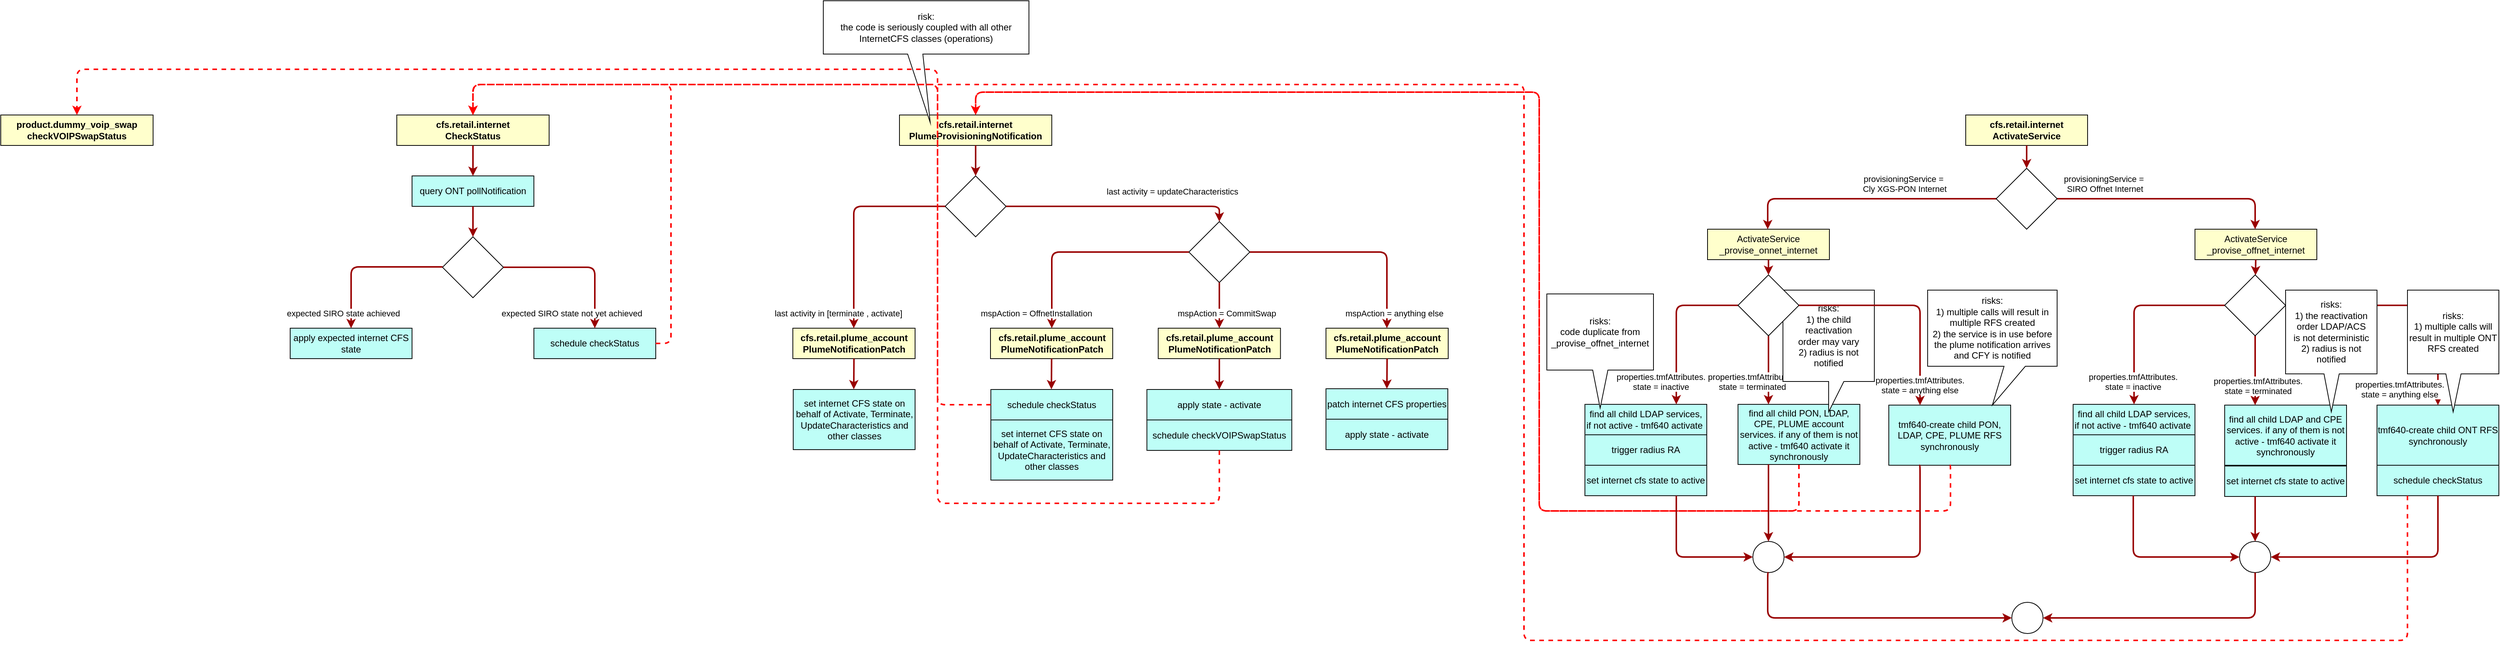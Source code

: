<mxfile version="21.0.2" type="github">
  <diagram name="Page-1" id="c7558073-3199-34d8-9f00-42111426c3f3">
    <mxGraphModel dx="3528" dy="1718" grid="1" gridSize="10" guides="1" tooltips="1" connect="1" arrows="1" fold="1" page="1" pageScale="1" pageWidth="826" pageHeight="1169" background="none" math="0" shadow="0">
      <root>
        <mxCell id="0" />
        <mxCell id="1" parent="0" />
        <mxCell id="3" value="cfs.retail.internet&#xa;ActivateService" style="whiteSpace=wrap;align=center;verticalAlign=middle;fontStyle=1;strokeWidth=1;fillColor=#FFFFCC" parent="1" vertex="1">
          <mxGeometry x="460" y="-160" width="160" height="40" as="geometry" />
        </mxCell>
        <mxCell id="36" value="provisioningService = &#xa;Cly XGS-PON Internet" style="edgeStyle=elbowEdgeStyle;strokeColor=#990000;strokeWidth=2;exitX=0;exitY=0.5;exitDx=0;exitDy=0;" parent="1" source="X-WOWMCxgD2yHzHwRiwq-127" target="ZC_jucawOaZovoy7LjFs-96" edge="1">
          <mxGeometry x="-0.293" y="-20" width="100" height="100" relative="1" as="geometry">
            <mxPoint x="20" y="250" as="sourcePoint" />
            <mxPoint x="120" y="150" as="targetPoint" />
            <Array as="points">
              <mxPoint x="200" y="-40" />
              <mxPoint x="150" y="-50" />
            </Array>
            <mxPoint as="offset" />
          </mxGeometry>
        </mxCell>
        <mxCell id="ZC_jucawOaZovoy7LjFs-96" value="ActivateService&#xa;_provise_onnet_internet" style="whiteSpace=wrap;align=center;verticalAlign=middle;fontStyle=0;strokeWidth=1;fillColor=#FFFFCC" parent="1" vertex="1">
          <mxGeometry x="121" y="-10" width="160" height="40" as="geometry" />
        </mxCell>
        <mxCell id="ZC_jucawOaZovoy7LjFs-98" value="ActivateService&#xa;_provise_offnet_internet" style="whiteSpace=wrap;align=center;verticalAlign=middle;fontStyle=0;strokeWidth=1;fillColor=#FFFFCC" parent="1" vertex="1">
          <mxGeometry x="761" y="-10" width="160" height="40" as="geometry" />
        </mxCell>
        <mxCell id="ZC_jucawOaZovoy7LjFs-99" value="provisioningService = &#xa;SIRO Offnet Internet" style="edgeStyle=elbowEdgeStyle;strokeColor=#990000;strokeWidth=2;rounded=1;jumpStyle=none;exitX=1;exitY=0.5;exitDx=0;exitDy=0;" parent="1" source="X-WOWMCxgD2yHzHwRiwq-127" target="ZC_jucawOaZovoy7LjFs-98" edge="1">
          <mxGeometry x="-0.58" y="20" width="100" height="100" relative="1" as="geometry">
            <mxPoint x="250" y="90" as="sourcePoint" />
            <mxPoint x="410" y="130" as="targetPoint" />
            <Array as="points">
              <mxPoint x="840" y="-10" />
            </Array>
            <mxPoint as="offset" />
          </mxGeometry>
        </mxCell>
        <mxCell id="ZC_jucawOaZovoy7LjFs-100" value="find all child LDAP services, &#xa;if not active - tmf640 activate " style="whiteSpace=wrap;align=center;verticalAlign=middle;fontStyle=0;strokeWidth=1;fillColor=#befef7;" parent="1" vertex="1">
          <mxGeometry x="601" y="220" width="160" height="40" as="geometry" />
        </mxCell>
        <mxCell id="ZC_jucawOaZovoy7LjFs-103" value="properties.tmfAttributes.&#xa;state = inactive" style="edgeStyle=orthogonalEdgeStyle;strokeColor=#990000;strokeWidth=2;exitX=0;exitY=0.5;exitDx=0;exitDy=0;" parent="1" source="X-WOWMCxgD2yHzHwRiwq-132" target="ZC_jucawOaZovoy7LjFs-100" edge="1">
          <mxGeometry x="0.759" y="-1" width="100" height="100" relative="1" as="geometry">
            <mxPoint x="481" y="90" as="sourcePoint" />
            <mxPoint x="621" y="130" as="targetPoint" />
            <mxPoint as="offset" />
          </mxGeometry>
        </mxCell>
        <mxCell id="X-WOWMCxgD2yHzHwRiwq-96" value="trigger radius RA" style="whiteSpace=wrap;align=center;verticalAlign=middle;fontStyle=0;strokeWidth=1;fillColor=#befef7;" vertex="1" parent="1">
          <mxGeometry x="601" y="260" width="160" height="40" as="geometry" />
        </mxCell>
        <mxCell id="X-WOWMCxgD2yHzHwRiwq-97" value="set internet cfs state to active" style="whiteSpace=wrap;align=center;verticalAlign=middle;fontStyle=0;strokeWidth=1;fillColor=#befef7;" vertex="1" parent="1">
          <mxGeometry x="601" y="300" width="160" height="40" as="geometry" />
        </mxCell>
        <mxCell id="X-WOWMCxgD2yHzHwRiwq-98" value="find all child LDAP and CPE services. if any of them is not active - tmf640 activate it synchronously" style="whiteSpace=wrap;align=center;verticalAlign=middle;fontStyle=0;strokeWidth=1;fillColor=#befef7;" vertex="1" parent="1">
          <mxGeometry x="800" y="221" width="160" height="79" as="geometry" />
        </mxCell>
        <mxCell id="X-WOWMCxgD2yHzHwRiwq-99" value="properties.tmfAttributes.&#xa;state = terminated" style="edgeStyle=orthogonalEdgeStyle;strokeColor=#990000;strokeWidth=2;entryX=0.25;entryY=0;entryDx=0;entryDy=0;exitX=0.5;exitY=1;exitDx=0;exitDy=0;" edge="1" target="X-WOWMCxgD2yHzHwRiwq-98" parent="1" source="X-WOWMCxgD2yHzHwRiwq-132">
          <mxGeometry x="0.444" y="4" width="100" height="100" relative="1" as="geometry">
            <mxPoint x="880" y="160" as="sourcePoint" />
            <mxPoint x="820" y="130" as="targetPoint" />
            <mxPoint as="offset" />
          </mxGeometry>
        </mxCell>
        <mxCell id="X-WOWMCxgD2yHzHwRiwq-101" value="set internet cfs state to active" style="whiteSpace=wrap;align=center;verticalAlign=middle;fontStyle=0;strokeWidth=1;fillColor=#befef7;" vertex="1" parent="1">
          <mxGeometry x="800" y="301" width="160" height="40" as="geometry" />
        </mxCell>
        <mxCell id="X-WOWMCxgD2yHzHwRiwq-103" value="properties.tmfAttributes.&#xa;state = anything else" style="edgeStyle=orthogonalEdgeStyle;strokeColor=#990000;strokeWidth=2;entryX=0.5;entryY=0;entryDx=0;entryDy=0;exitX=1;exitY=0.5;exitDx=0;exitDy=0;" edge="1" parent="1" source="X-WOWMCxgD2yHzHwRiwq-132" target="X-WOWMCxgD2yHzHwRiwq-104">
          <mxGeometry x="0.873" y="-50" width="100" height="100" relative="1" as="geometry">
            <mxPoint x="731" y="170" as="sourcePoint" />
            <mxPoint x="1080" y="200" as="targetPoint" />
            <mxPoint as="offset" />
          </mxGeometry>
        </mxCell>
        <mxCell id="X-WOWMCxgD2yHzHwRiwq-104" value="tmf640-create child ONT RFS synchronously" style="whiteSpace=wrap;align=center;verticalAlign=middle;fontStyle=0;strokeWidth=1;fillColor=#befef7;" vertex="1" parent="1">
          <mxGeometry x="1000" y="221" width="160" height="79" as="geometry" />
        </mxCell>
        <mxCell id="X-WOWMCxgD2yHzHwRiwq-105" value="schedule checkStatus" style="whiteSpace=wrap;align=center;verticalAlign=middle;fontStyle=0;strokeWidth=1;fillColor=#befef7;" vertex="1" parent="1">
          <mxGeometry x="1000" y="300" width="160" height="40" as="geometry" />
        </mxCell>
        <mxCell id="X-WOWMCxgD2yHzHwRiwq-106" value="risks:&lt;br&gt;1) multiple calls will result in multiple ONT RFS created" style="shape=callout;whiteSpace=wrap;html=1;perimeter=calloutPerimeter;size=50;position=0.42;" vertex="1" parent="1">
          <mxGeometry x="1040" y="70" width="120" height="160" as="geometry" />
        </mxCell>
        <mxCell id="X-WOWMCxgD2yHzHwRiwq-102" value="risks:&lt;br&gt;1) the reactivation order LDAP/ACS &lt;br&gt;is not deterministic&lt;br&gt;2) radius is not notified" style="shape=callout;whiteSpace=wrap;html=1;perimeter=calloutPerimeter;size=50;position=0.42;" vertex="1" parent="1">
          <mxGeometry x="880" y="70" width="120" height="160" as="geometry" />
        </mxCell>
        <mxCell id="X-WOWMCxgD2yHzHwRiwq-107" value="find all child LDAP services, &#xa;if not active - tmf640 activate " style="whiteSpace=wrap;align=center;verticalAlign=middle;fontStyle=0;strokeWidth=1;fillColor=#befef7;" vertex="1" parent="1">
          <mxGeometry x="-40" y="220" width="160" height="40" as="geometry" />
        </mxCell>
        <mxCell id="X-WOWMCxgD2yHzHwRiwq-108" value="properties.tmfAttributes.&#xa;state = inactive" style="edgeStyle=elbowEdgeStyle;strokeColor=#990000;strokeWidth=2;entryX=0.75;entryY=0;entryDx=0;entryDy=0;" edge="1" target="X-WOWMCxgD2yHzHwRiwq-107" parent="1" source="X-WOWMCxgD2yHzHwRiwq-129">
          <mxGeometry x="0.716" y="-20" width="100" height="100" relative="1" as="geometry">
            <mxPoint x="121" y="180" as="sourcePoint" />
            <mxPoint x="61" y="150" as="targetPoint" />
            <Array as="points">
              <mxPoint x="80" y="160" />
            </Array>
            <mxPoint as="offset" />
          </mxGeometry>
        </mxCell>
        <mxCell id="X-WOWMCxgD2yHzHwRiwq-109" value="trigger radius RA" style="whiteSpace=wrap;align=center;verticalAlign=middle;fontStyle=0;strokeWidth=1;fillColor=#befef7;" vertex="1" parent="1">
          <mxGeometry x="-40" y="260" width="160" height="40" as="geometry" />
        </mxCell>
        <mxCell id="X-WOWMCxgD2yHzHwRiwq-110" value="set internet cfs state to active" style="whiteSpace=wrap;align=center;verticalAlign=middle;fontStyle=0;strokeWidth=1;fillColor=#befef7;" vertex="1" parent="1">
          <mxGeometry x="-40" y="300" width="160" height="40" as="geometry" />
        </mxCell>
        <mxCell id="X-WOWMCxgD2yHzHwRiwq-111" value="risks:&lt;br&gt;code duplicate from _provise_offnet_internet" style="shape=callout;whiteSpace=wrap;html=1;perimeter=calloutPerimeter;size=50;position=0.43;" vertex="1" parent="1">
          <mxGeometry x="-90" y="75" width="140" height="150" as="geometry" />
        </mxCell>
        <mxCell id="X-WOWMCxgD2yHzHwRiwq-125" style="edgeStyle=orthogonalEdgeStyle;rounded=1;orthogonalLoop=1;jettySize=auto;html=1;exitX=0.5;exitY=1;exitDx=0;exitDy=0;entryX=0.5;entryY=0;entryDx=0;entryDy=0;strokeColor=#FF0000;strokeWidth=2;dashed=1;" edge="1" parent="1" source="X-WOWMCxgD2yHzHwRiwq-115" target="X-WOWMCxgD2yHzHwRiwq-123">
          <mxGeometry relative="1" as="geometry">
            <Array as="points">
              <mxPoint x="241" y="360" />
              <mxPoint x="-100" y="360" />
              <mxPoint x="-100" y="-190" />
              <mxPoint x="-840" y="-190" />
            </Array>
          </mxGeometry>
        </mxCell>
        <mxCell id="X-WOWMCxgD2yHzHwRiwq-115" value="find all child PON, LDAP, CPE, PLUME account services. if any of them is not active - tmf640 activate it synchronously" style="whiteSpace=wrap;align=center;verticalAlign=middle;fontStyle=0;strokeWidth=1;fillColor=#befef7;" vertex="1" parent="1">
          <mxGeometry x="161" y="220" width="160" height="79" as="geometry" />
        </mxCell>
        <mxCell id="X-WOWMCxgD2yHzHwRiwq-116" value="properties.tmfAttributes.&#xa;state = terminated" style="edgeStyle=orthogonalEdgeStyle;strokeColor=#990000;strokeWidth=2;exitX=0.5;exitY=1;exitDx=0;exitDy=0;entryX=0.25;entryY=0;entryDx=0;entryDy=0;" edge="1" target="X-WOWMCxgD2yHzHwRiwq-115" parent="1" source="X-WOWMCxgD2yHzHwRiwq-129">
          <mxGeometry x="0.333" y="-21" width="100" height="100" relative="1" as="geometry">
            <mxPoint x="91" y="159" as="sourcePoint" />
            <mxPoint x="181" y="129" as="targetPoint" />
            <Array as="points" />
            <mxPoint as="offset" />
          </mxGeometry>
        </mxCell>
        <mxCell id="X-WOWMCxgD2yHzHwRiwq-119" value="tmf640-create child PON, LDAP, CPE, PLUME RFS synchronously" style="whiteSpace=wrap;align=center;verticalAlign=middle;fontStyle=0;strokeWidth=1;fillColor=#befef7;" vertex="1" parent="1">
          <mxGeometry x="359" y="221" width="160" height="79" as="geometry" />
        </mxCell>
        <mxCell id="X-WOWMCxgD2yHzHwRiwq-122" value="risks:&lt;br&gt;1) multiple calls will result in multiple RFS created&lt;br&gt;2) the service is in use before the plume notification arrives and CFY is notified" style="shape=callout;whiteSpace=wrap;html=1;perimeter=calloutPerimeter;size=51;position=0.59;base=28;" vertex="1" parent="1">
          <mxGeometry x="410" y="70" width="170" height="151" as="geometry" />
        </mxCell>
        <mxCell id="X-WOWMCxgD2yHzHwRiwq-118" value="risks:&lt;br&gt;1) the child reactivation order&amp;nbsp;may vary&lt;br&gt;2) radius is not notified" style="shape=callout;whiteSpace=wrap;html=1;perimeter=calloutPerimeter;size=40;position=0.5;" vertex="1" parent="1">
          <mxGeometry x="220" y="70" width="120" height="160" as="geometry" />
        </mxCell>
        <mxCell id="X-WOWMCxgD2yHzHwRiwq-123" value="cfs.retail.internet&#xa;PlumeProvisioningNotification" style="whiteSpace=wrap;align=center;verticalAlign=middle;fontStyle=1;strokeWidth=1;fillColor=#FFFFCC" vertex="1" parent="1">
          <mxGeometry x="-940" y="-160" width="200" height="40" as="geometry" />
        </mxCell>
        <mxCell id="X-WOWMCxgD2yHzHwRiwq-126" style="edgeStyle=orthogonalEdgeStyle;rounded=1;orthogonalLoop=1;jettySize=auto;html=1;exitX=0.5;exitY=1;exitDx=0;exitDy=0;strokeColor=#FF0000;strokeWidth=2;dashed=1;entryX=0.5;entryY=0;entryDx=0;entryDy=0;" edge="1" parent="1" source="X-WOWMCxgD2yHzHwRiwq-119" target="X-WOWMCxgD2yHzHwRiwq-123">
          <mxGeometry relative="1" as="geometry">
            <mxPoint x="251" y="309" as="sourcePoint" />
            <mxPoint x="-395" y="-50" as="targetPoint" />
            <Array as="points">
              <mxPoint x="440" y="300" />
              <mxPoint x="440" y="360" />
              <mxPoint x="-100" y="360" />
              <mxPoint x="-100" y="-190" />
              <mxPoint x="-840" y="-190" />
            </Array>
          </mxGeometry>
        </mxCell>
        <mxCell id="X-WOWMCxgD2yHzHwRiwq-127" value="" style="rhombus;whiteSpace=wrap;html=1;" vertex="1" parent="1">
          <mxGeometry x="500" y="-90" width="80" height="80" as="geometry" />
        </mxCell>
        <mxCell id="X-WOWMCxgD2yHzHwRiwq-128" value="" style="edgeStyle=none;noEdgeStyle=1;strokeColor=#990000;strokeWidth=2;" edge="1" parent="1" source="3" target="X-WOWMCxgD2yHzHwRiwq-127">
          <mxGeometry x="0.736" y="14" width="100" height="100" relative="1" as="geometry">
            <mxPoint x="366" y="170" as="sourcePoint" />
            <mxPoint x="576" y="231" as="targetPoint" />
            <mxPoint as="offset" />
          </mxGeometry>
        </mxCell>
        <mxCell id="X-WOWMCxgD2yHzHwRiwq-129" value="" style="rhombus;whiteSpace=wrap;html=1;" vertex="1" parent="1">
          <mxGeometry x="161" y="50" width="80" height="80" as="geometry" />
        </mxCell>
        <mxCell id="X-WOWMCxgD2yHzHwRiwq-130" value="" style="edgeStyle=none;noEdgeStyle=1;strokeColor=#990000;strokeWidth=2;" edge="1" parent="1" source="ZC_jucawOaZovoy7LjFs-96" target="X-WOWMCxgD2yHzHwRiwq-129">
          <mxGeometry x="0.437" y="7" width="100" height="100" relative="1" as="geometry">
            <mxPoint x="160" y="140" as="sourcePoint" />
            <mxPoint x="251" y="230" as="targetPoint" />
            <mxPoint as="offset" />
          </mxGeometry>
        </mxCell>
        <mxCell id="X-WOWMCxgD2yHzHwRiwq-121" value="properties.tmfAttributes.&#xa;state = anything else" style="edgeStyle=elbowEdgeStyle;strokeColor=#990000;strokeWidth=2;exitX=1;exitY=0.5;exitDx=0;exitDy=0;" edge="1" target="X-WOWMCxgD2yHzHwRiwq-119" parent="1" source="X-WOWMCxgD2yHzHwRiwq-129">
          <mxGeometry x="0.818" width="100" height="100" relative="1" as="geometry">
            <mxPoint x="120" y="156" as="sourcePoint" />
            <mxPoint x="439" y="200" as="targetPoint" />
            <Array as="points">
              <mxPoint x="400" y="160" />
            </Array>
            <mxPoint as="offset" />
          </mxGeometry>
        </mxCell>
        <mxCell id="X-WOWMCxgD2yHzHwRiwq-131" value="" style="edgeStyle=none;noEdgeStyle=1;strokeColor=#990000;strokeWidth=2;" edge="1" target="X-WOWMCxgD2yHzHwRiwq-132" parent="1" source="ZC_jucawOaZovoy7LjFs-98">
          <mxGeometry x="0.437" y="7" width="100" height="100" relative="1" as="geometry">
            <mxPoint x="750" y="30" as="sourcePoint" />
            <mxPoint x="800" y="230" as="targetPoint" />
            <mxPoint as="offset" />
          </mxGeometry>
        </mxCell>
        <mxCell id="X-WOWMCxgD2yHzHwRiwq-132" value="" style="rhombus;whiteSpace=wrap;html=1;" vertex="1" parent="1">
          <mxGeometry x="800" y="50" width="80" height="80" as="geometry" />
        </mxCell>
        <mxCell id="X-WOWMCxgD2yHzHwRiwq-133" value="" style="edgeStyle=elbowEdgeStyle;strokeColor=#990000;strokeWidth=2;exitX=0.75;exitY=1;exitDx=0;exitDy=0;entryX=0;entryY=0.5;entryDx=0;entryDy=0;" edge="1" parent="1" source="X-WOWMCxgD2yHzHwRiwq-110" target="X-WOWMCxgD2yHzHwRiwq-135">
          <mxGeometry x="0.716" y="-20" width="100" height="100" relative="1" as="geometry">
            <mxPoint x="171" y="100" as="sourcePoint" />
            <mxPoint x="170" y="410" as="targetPoint" />
            <Array as="points">
              <mxPoint x="80" y="380" />
            </Array>
            <mxPoint as="offset" />
          </mxGeometry>
        </mxCell>
        <mxCell id="X-WOWMCxgD2yHzHwRiwq-134" value="" style="edgeStyle=orthogonalEdgeStyle;strokeColor=#990000;strokeWidth=2;exitX=0.25;exitY=1;exitDx=0;exitDy=0;entryX=0.5;entryY=0;entryDx=0;entryDy=0;" edge="1" parent="1" source="X-WOWMCxgD2yHzHwRiwq-115" target="X-WOWMCxgD2yHzHwRiwq-135">
          <mxGeometry x="0.333" y="-21" width="100" height="100" relative="1" as="geometry">
            <mxPoint x="211" y="140" as="sourcePoint" />
            <mxPoint x="240" y="400" as="targetPoint" />
            <Array as="points" />
            <mxPoint as="offset" />
          </mxGeometry>
        </mxCell>
        <mxCell id="X-WOWMCxgD2yHzHwRiwq-135" value="" style="ellipse;whiteSpace=wrap;html=1;aspect=fixed;" vertex="1" parent="1">
          <mxGeometry x="180.5" y="400" width="41" height="41" as="geometry" />
        </mxCell>
        <mxCell id="X-WOWMCxgD2yHzHwRiwq-136" value="" style="edgeStyle=elbowEdgeStyle;strokeColor=#990000;strokeWidth=2;exitX=0.25;exitY=1;exitDx=0;exitDy=0;entryX=1;entryY=0.5;entryDx=0;entryDy=0;" edge="1" parent="1" source="X-WOWMCxgD2yHzHwRiwq-119" target="X-WOWMCxgD2yHzHwRiwq-135">
          <mxGeometry x="0.716" y="-20" width="100" height="100" relative="1" as="geometry">
            <mxPoint x="90" y="350" as="sourcePoint" />
            <mxPoint x="191" y="431" as="targetPoint" />
            <Array as="points">
              <mxPoint x="400" y="390" />
            </Array>
            <mxPoint as="offset" />
          </mxGeometry>
        </mxCell>
        <mxCell id="X-WOWMCxgD2yHzHwRiwq-137" value="" style="edgeStyle=elbowEdgeStyle;strokeColor=#990000;strokeWidth=2;exitX=0.5;exitY=1;exitDx=0;exitDy=0;entryX=1;entryY=0.5;entryDx=0;entryDy=0;" edge="1" target="X-WOWMCxgD2yHzHwRiwq-140" parent="1" source="X-WOWMCxgD2yHzHwRiwq-105">
          <mxGeometry x="0.716" y="-20" width="100" height="100" relative="1" as="geometry">
            <mxPoint x="999" y="301" as="sourcePoint" />
            <mxPoint x="791" y="432" as="targetPoint" />
            <Array as="points">
              <mxPoint x="1080" y="390" />
            </Array>
            <mxPoint as="offset" />
          </mxGeometry>
        </mxCell>
        <mxCell id="X-WOWMCxgD2yHzHwRiwq-138" value="" style="edgeStyle=orthogonalEdgeStyle;strokeColor=#990000;strokeWidth=2;entryX=0.5;entryY=0;entryDx=0;entryDy=0;exitX=0.25;exitY=1;exitDx=0;exitDy=0;" edge="1" target="X-WOWMCxgD2yHzHwRiwq-140" parent="1" source="X-WOWMCxgD2yHzHwRiwq-101">
          <mxGeometry x="0.333" y="-21" width="100" height="100" relative="1" as="geometry">
            <mxPoint x="840" y="330" as="sourcePoint" />
            <mxPoint x="840" y="401" as="targetPoint" />
            <Array as="points" />
            <mxPoint as="offset" />
          </mxGeometry>
        </mxCell>
        <mxCell id="X-WOWMCxgD2yHzHwRiwq-139" value="" style="edgeStyle=elbowEdgeStyle;strokeColor=#990000;strokeWidth=2;entryX=0;entryY=0.5;entryDx=0;entryDy=0;" edge="1" target="X-WOWMCxgD2yHzHwRiwq-140" parent="1" source="X-WOWMCxgD2yHzHwRiwq-97">
          <mxGeometry x="0.716" y="-20" width="100" height="100" relative="1" as="geometry">
            <mxPoint x="680" y="341" as="sourcePoint" />
            <mxPoint x="770" y="411" as="targetPoint" />
            <Array as="points">
              <mxPoint x="680" y="381" />
            </Array>
            <mxPoint as="offset" />
          </mxGeometry>
        </mxCell>
        <mxCell id="X-WOWMCxgD2yHzHwRiwq-140" value="" style="ellipse;whiteSpace=wrap;html=1;aspect=fixed;" vertex="1" parent="1">
          <mxGeometry x="819.5" y="400" width="41" height="41" as="geometry" />
        </mxCell>
        <mxCell id="X-WOWMCxgD2yHzHwRiwq-141" value="" style="ellipse;whiteSpace=wrap;html=1;aspect=fixed;" vertex="1" parent="1">
          <mxGeometry x="520.5" y="480" width="41" height="41" as="geometry" />
        </mxCell>
        <mxCell id="X-WOWMCxgD2yHzHwRiwq-142" value="" style="edgeStyle=elbowEdgeStyle;strokeColor=#990000;strokeWidth=2;exitX=0.5;exitY=1;exitDx=0;exitDy=0;entryX=0;entryY=0.5;entryDx=0;entryDy=0;" edge="1" target="X-WOWMCxgD2yHzHwRiwq-141" parent="1" source="X-WOWMCxgD2yHzHwRiwq-135">
          <mxGeometry x="0.716" y="-20" width="100" height="100" relative="1" as="geometry">
            <mxPoint x="420" y="420" as="sourcePoint" />
            <mxPoint x="510" y="490" as="targetPoint" />
            <Array as="points">
              <mxPoint x="200" y="460" />
            </Array>
            <mxPoint as="offset" />
          </mxGeometry>
        </mxCell>
        <mxCell id="X-WOWMCxgD2yHzHwRiwq-143" value="" style="edgeStyle=elbowEdgeStyle;strokeColor=#990000;strokeWidth=2;exitX=0.5;exitY=1;exitDx=0;exitDy=0;entryX=1;entryY=0.5;entryDx=0;entryDy=0;" edge="1" target="X-WOWMCxgD2yHzHwRiwq-141" parent="1" source="X-WOWMCxgD2yHzHwRiwq-140">
          <mxGeometry x="0.716" y="-20" width="100" height="100" relative="1" as="geometry">
            <mxPoint x="840" y="480" as="sourcePoint" />
            <mxPoint x="531" y="511" as="targetPoint" />
            <Array as="points">
              <mxPoint x="840" y="470" />
            </Array>
            <mxPoint as="offset" />
          </mxGeometry>
        </mxCell>
        <mxCell id="X-WOWMCxgD2yHzHwRiwq-145" value="cfs.retail.plume_account&#xa;PlumeNotificationPatch" style="whiteSpace=wrap;align=center;verticalAlign=middle;fontStyle=1;strokeWidth=1;fillColor=#FFFFCC" vertex="1" parent="1">
          <mxGeometry x="-1080" y="120" width="160.5" height="40" as="geometry" />
        </mxCell>
        <mxCell id="X-WOWMCxgD2yHzHwRiwq-148" value="" style="rhombus;whiteSpace=wrap;html=1;" vertex="1" parent="1">
          <mxGeometry x="-880" y="-80" width="80" height="80" as="geometry" />
        </mxCell>
        <mxCell id="X-WOWMCxgD2yHzHwRiwq-151" value="" style="edgeStyle=none;noEdgeStyle=1;strokeColor=#990000;strokeWidth=2;startArrow=none;exitX=0.5;exitY=1;exitDx=0;exitDy=0;" edge="1" parent="1" source="X-WOWMCxgD2yHzHwRiwq-123" target="X-WOWMCxgD2yHzHwRiwq-148">
          <mxGeometry x="0.437" y="7" width="100" height="100" relative="1" as="geometry">
            <mxPoint x="-830" as="sourcePoint" />
            <mxPoint x="-840" y="-90" as="targetPoint" />
            <mxPoint as="offset" />
          </mxGeometry>
        </mxCell>
        <mxCell id="X-WOWMCxgD2yHzHwRiwq-152" value="last activity in [terminate , activate]" style="edgeStyle=elbowEdgeStyle;strokeColor=#990000;strokeWidth=2;exitX=0;exitY=0.5;exitDx=0;exitDy=0;entryX=0.5;entryY=0;entryDx=0;entryDy=0;" edge="1" parent="1" source="X-WOWMCxgD2yHzHwRiwq-148" target="X-WOWMCxgD2yHzHwRiwq-145">
          <mxGeometry x="0.856" y="-20" width="100" height="100" relative="1" as="geometry">
            <mxPoint x="-880" as="sourcePoint" />
            <mxPoint x="-980" y="120" as="targetPoint" />
            <Array as="points">
              <mxPoint x="-1000" y="40" />
            </Array>
            <mxPoint as="offset" />
          </mxGeometry>
        </mxCell>
        <mxCell id="X-WOWMCxgD2yHzHwRiwq-153" value="risk:&lt;br&gt;the code is seriously coupled with all other InternetCFS classes (operations)" style="shape=callout;whiteSpace=wrap;html=1;perimeter=calloutPerimeter;position2=0.52;size=90;position=0.41;" vertex="1" parent="1">
          <mxGeometry x="-1040" y="-310" width="270" height="160" as="geometry" />
        </mxCell>
        <mxCell id="X-WOWMCxgD2yHzHwRiwq-162" value="" style="edgeStyle=none;noEdgeStyle=1;strokeColor=#990000;strokeWidth=2;exitX=0.5;exitY=1;exitDx=0;exitDy=0;" edge="1" parent="1" source="X-WOWMCxgD2yHzHwRiwq-145">
          <mxGeometry x="0.437" y="7" width="100" height="100" relative="1" as="geometry">
            <mxPoint x="-979" y="180" as="sourcePoint" />
            <mxPoint x="-1000.002" y="200.248" as="targetPoint" />
            <mxPoint as="offset" />
          </mxGeometry>
        </mxCell>
        <mxCell id="X-WOWMCxgD2yHzHwRiwq-170" value="set internet CFS state on behalf of Activate, Terminate, UpdateCharacteristics and other classes" style="whiteSpace=wrap;align=center;verticalAlign=middle;fontStyle=0;strokeWidth=1;fillColor=#befef7;" vertex="1" parent="1">
          <mxGeometry x="-1079.5" y="200.5" width="160" height="79" as="geometry" />
        </mxCell>
        <mxCell id="X-WOWMCxgD2yHzHwRiwq-177" value="cfs.retail.plume_account&#xa;PlumeNotificationPatch" style="whiteSpace=wrap;align=center;verticalAlign=middle;fontStyle=1;strokeWidth=1;fillColor=#FFFFCC" vertex="1" parent="1">
          <mxGeometry x="-820.5" y="120" width="160.5" height="40" as="geometry" />
        </mxCell>
        <mxCell id="X-WOWMCxgD2yHzHwRiwq-178" value="last activity = updateCharacteristics" style="edgeStyle=elbowEdgeStyle;strokeColor=#990000;strokeWidth=2;startArrow=none;exitX=1;exitY=0.5;exitDx=0;exitDy=0;entryX=0.5;entryY=0;entryDx=0;entryDy=0;" edge="1" parent="1" source="X-WOWMCxgD2yHzHwRiwq-148" target="X-WOWMCxgD2yHzHwRiwq-180">
          <mxGeometry x="0.455" y="20" width="100" height="100" relative="1" as="geometry">
            <mxPoint x="-800" y="-40" as="sourcePoint" />
            <mxPoint x="-690" y="140" as="targetPoint" />
            <Array as="points">
              <mxPoint x="-520" y="-50" />
            </Array>
            <mxPoint as="offset" />
          </mxGeometry>
        </mxCell>
        <mxCell id="X-WOWMCxgD2yHzHwRiwq-180" value="" style="rhombus;whiteSpace=wrap;html=1;" vertex="1" parent="1">
          <mxGeometry x="-560" y="-20" width="80" height="80" as="geometry" />
        </mxCell>
        <mxCell id="X-WOWMCxgD2yHzHwRiwq-182" value="cfs.retail.plume_account&#xa;PlumeNotificationPatch" style="whiteSpace=wrap;align=center;verticalAlign=middle;fontStyle=1;strokeWidth=1;fillColor=#FFFFCC" vertex="1" parent="1">
          <mxGeometry x="-380" y="120" width="160.5" height="40" as="geometry" />
        </mxCell>
        <mxCell id="X-WOWMCxgD2yHzHwRiwq-183" value="mspAction = OffnetInstallation" style="edgeStyle=elbowEdgeStyle;strokeColor=#990000;strokeWidth=2;entryX=0.5;entryY=0;entryDx=0;entryDy=0;exitX=0;exitY=0.5;exitDx=0;exitDy=0;" edge="1" parent="1" source="X-WOWMCxgD2yHzHwRiwq-180" target="X-WOWMCxgD2yHzHwRiwq-177">
          <mxGeometry x="0.856" y="-20" width="100" height="100" relative="1" as="geometry">
            <mxPoint x="-669" y="20" as="sourcePoint" />
            <mxPoint x="-750" y="150" as="targetPoint" />
            <Array as="points">
              <mxPoint x="-740" y="70" />
            </Array>
            <mxPoint as="offset" />
          </mxGeometry>
        </mxCell>
        <mxCell id="X-WOWMCxgD2yHzHwRiwq-184" value="mspAction = anything else" style="edgeStyle=elbowEdgeStyle;strokeColor=#990000;strokeWidth=2;entryX=0.5;entryY=0;entryDx=0;entryDy=0;" edge="1" parent="1" source="X-WOWMCxgD2yHzHwRiwq-180" target="X-WOWMCxgD2yHzHwRiwq-182">
          <mxGeometry x="0.856" y="10" width="100" height="100" relative="1" as="geometry">
            <mxPoint x="-580" y="20" as="sourcePoint" />
            <mxPoint x="-421" y="151" as="targetPoint" />
            <Array as="points">
              <mxPoint x="-300" y="70" />
              <mxPoint x="-500" y="70" />
            </Array>
            <mxPoint as="offset" />
          </mxGeometry>
        </mxCell>
        <mxCell id="X-WOWMCxgD2yHzHwRiwq-185" value="mspAction = CommitSwap" style="edgeStyle=none;noEdgeStyle=1;strokeColor=#990000;strokeWidth=2;exitX=0.5;exitY=1;exitDx=0;exitDy=0;" edge="1" parent="1" source="X-WOWMCxgD2yHzHwRiwq-180">
          <mxGeometry x="0.333" y="10" width="100" height="100" relative="1" as="geometry">
            <mxPoint x="-49" y="40" as="sourcePoint" />
            <mxPoint x="-520" y="120" as="targetPoint" />
            <mxPoint as="offset" />
          </mxGeometry>
        </mxCell>
        <mxCell id="X-WOWMCxgD2yHzHwRiwq-186" value="cfs.retail.plume_account&#xa;PlumeNotificationPatch" style="whiteSpace=wrap;align=center;verticalAlign=middle;fontStyle=1;strokeWidth=1;fillColor=#FFFFCC" vertex="1" parent="1">
          <mxGeometry x="-600.25" y="120" width="160.5" height="40" as="geometry" />
        </mxCell>
        <mxCell id="X-WOWMCxgD2yHzHwRiwq-188" value="" style="edgeStyle=none;noEdgeStyle=1;strokeColor=#990000;strokeWidth=2;exitX=0.5;exitY=1;exitDx=0;exitDy=0;" edge="1" parent="1" source="X-WOWMCxgD2yHzHwRiwq-177">
          <mxGeometry x="0.437" y="7" width="100" height="100" relative="1" as="geometry">
            <mxPoint x="-740.5" y="160" as="sourcePoint" />
            <mxPoint x="-740.502" y="200.248" as="targetPoint" />
            <mxPoint as="offset" />
          </mxGeometry>
        </mxCell>
        <mxCell id="X-WOWMCxgD2yHzHwRiwq-189" value="set internet CFS state on behalf of Activate, Terminate, UpdateCharacteristics and other classes" style="whiteSpace=wrap;align=center;verticalAlign=middle;fontStyle=0;strokeWidth=1;fillColor=#befef7;" vertex="1" parent="1">
          <mxGeometry x="-820" y="240.5" width="160" height="79" as="geometry" />
        </mxCell>
        <mxCell id="X-WOWMCxgD2yHzHwRiwq-190" value="cfs.retail.internet&#xa;CheckStatus" style="whiteSpace=wrap;align=center;verticalAlign=middle;fontStyle=1;strokeWidth=1;fillColor=#FFFFCC" vertex="1" parent="1">
          <mxGeometry x="-1600" y="-160" width="200" height="40" as="geometry" />
        </mxCell>
        <mxCell id="X-WOWMCxgD2yHzHwRiwq-192" style="edgeStyle=orthogonalEdgeStyle;rounded=1;orthogonalLoop=1;jettySize=auto;html=1;strokeColor=#FF0000;strokeWidth=2;dashed=1;entryX=0.5;entryY=0;entryDx=0;entryDy=0;exitX=0.25;exitY=1;exitDx=0;exitDy=0;" edge="1" parent="1" source="X-WOWMCxgD2yHzHwRiwq-105" target="X-WOWMCxgD2yHzHwRiwq-190">
          <mxGeometry relative="1" as="geometry">
            <mxPoint x="710" y="400" as="sourcePoint" />
            <mxPoint x="-830" y="-150" as="targetPoint" />
            <Array as="points">
              <mxPoint x="1040" y="530" />
              <mxPoint x="-120" y="530" />
              <mxPoint x="-120" y="-200" />
              <mxPoint x="-1500" y="-200" />
            </Array>
          </mxGeometry>
        </mxCell>
        <mxCell id="X-WOWMCxgD2yHzHwRiwq-194" value="schedule checkStatus" style="whiteSpace=wrap;align=center;verticalAlign=middle;fontStyle=0;strokeWidth=1;fillColor=#befef7;" vertex="1" parent="1">
          <mxGeometry x="-820" y="200.5" width="160" height="40" as="geometry" />
        </mxCell>
        <mxCell id="X-WOWMCxgD2yHzHwRiwq-195" style="edgeStyle=orthogonalEdgeStyle;rounded=1;orthogonalLoop=1;jettySize=auto;html=1;strokeColor=#FF0000;strokeWidth=2;dashed=1;entryX=0.5;entryY=0;entryDx=0;entryDy=0;exitX=0;exitY=0.5;exitDx=0;exitDy=0;" edge="1" parent="1" source="X-WOWMCxgD2yHzHwRiwq-194" target="X-WOWMCxgD2yHzHwRiwq-190">
          <mxGeometry relative="1" as="geometry">
            <mxPoint x="-370" y="270" as="sourcePoint" />
            <mxPoint x="-830" y="-150" as="targetPoint" />
            <Array as="points">
              <mxPoint x="-890" y="221" />
              <mxPoint x="-890" y="-200" />
              <mxPoint x="-1500" y="-200" />
            </Array>
          </mxGeometry>
        </mxCell>
        <mxCell id="X-WOWMCxgD2yHzHwRiwq-196" value="product.dummy_voip_swap&#xa;checkVOIPSwapStatus" style="whiteSpace=wrap;align=center;verticalAlign=middle;fontStyle=1;strokeWidth=1;fillColor=#FFFFCC" vertex="1" parent="1">
          <mxGeometry x="-2120" y="-160" width="200" height="40" as="geometry" />
        </mxCell>
        <mxCell id="X-WOWMCxgD2yHzHwRiwq-197" value="schedule checkVOIPSwapStatus" style="whiteSpace=wrap;align=center;verticalAlign=middle;fontStyle=0;strokeWidth=1;fillColor=#befef7;" vertex="1" parent="1">
          <mxGeometry x="-615.12" y="240.5" width="190.25" height="40" as="geometry" />
        </mxCell>
        <mxCell id="X-WOWMCxgD2yHzHwRiwq-198" value="apply state - activate" style="whiteSpace=wrap;align=center;verticalAlign=middle;fontStyle=0;strokeWidth=1;fillColor=#befef7;" vertex="1" parent="1">
          <mxGeometry x="-615.13" y="200.5" width="190.25" height="40" as="geometry" />
        </mxCell>
        <mxCell id="X-WOWMCxgD2yHzHwRiwq-201" value="" style="edgeStyle=none;noEdgeStyle=1;strokeColor=#990000;strokeWidth=2;exitX=0.5;exitY=1;exitDx=0;exitDy=0;entryX=0.5;entryY=0;entryDx=0;entryDy=0;" edge="1" parent="1" source="X-WOWMCxgD2yHzHwRiwq-186" target="X-WOWMCxgD2yHzHwRiwq-198">
          <mxGeometry x="0.437" y="7" width="100" height="100" relative="1" as="geometry">
            <mxPoint x="-730" y="170" as="sourcePoint" />
            <mxPoint x="-730.502" y="210.248" as="targetPoint" />
            <mxPoint as="offset" />
          </mxGeometry>
        </mxCell>
        <mxCell id="X-WOWMCxgD2yHzHwRiwq-202" style="edgeStyle=orthogonalEdgeStyle;rounded=1;orthogonalLoop=1;jettySize=auto;html=1;strokeColor=#FF0000;strokeWidth=2;dashed=1;exitX=0.5;exitY=1;exitDx=0;exitDy=0;entryX=0.5;entryY=0;entryDx=0;entryDy=0;" edge="1" parent="1" source="X-WOWMCxgD2yHzHwRiwq-197" target="X-WOWMCxgD2yHzHwRiwq-196">
          <mxGeometry relative="1" as="geometry">
            <mxPoint x="-810" y="231" as="sourcePoint" />
            <mxPoint x="-1490" y="-150" as="targetPoint" />
            <Array as="points">
              <mxPoint x="-520" y="350" />
              <mxPoint x="-890" y="350" />
              <mxPoint x="-890" y="-220" />
              <mxPoint x="-2020" y="-220" />
            </Array>
          </mxGeometry>
        </mxCell>
        <mxCell id="X-WOWMCxgD2yHzHwRiwq-203" value="patch internet CFS properties" style="whiteSpace=wrap;align=center;verticalAlign=middle;fontStyle=0;strokeWidth=1;fillColor=#befef7;" vertex="1" parent="1">
          <mxGeometry x="-380" y="199.5" width="160" height="40" as="geometry" />
        </mxCell>
        <mxCell id="X-WOWMCxgD2yHzHwRiwq-204" value="" style="edgeStyle=none;noEdgeStyle=1;strokeColor=#990000;strokeWidth=2;exitX=0.5;exitY=1;exitDx=0;exitDy=0;entryX=0.5;entryY=0;entryDx=0;entryDy=0;" edge="1" parent="1" source="X-WOWMCxgD2yHzHwRiwq-182" target="X-WOWMCxgD2yHzHwRiwq-203">
          <mxGeometry x="0.437" y="7" width="100" height="100" relative="1" as="geometry">
            <mxPoint x="-510" y="170" as="sourcePoint" />
            <mxPoint x="-510" y="211" as="targetPoint" />
            <mxPoint as="offset" />
          </mxGeometry>
        </mxCell>
        <mxCell id="X-WOWMCxgD2yHzHwRiwq-205" value="apply state - activate" style="whiteSpace=wrap;align=center;verticalAlign=middle;fontStyle=0;strokeWidth=1;fillColor=#befef7;" vertex="1" parent="1">
          <mxGeometry x="-380" y="239.5" width="160" height="40" as="geometry" />
        </mxCell>
        <mxCell id="X-WOWMCxgD2yHzHwRiwq-206" value="query ONT pollNotification" style="whiteSpace=wrap;align=center;verticalAlign=middle;fontStyle=0;strokeWidth=1;fillColor=#befef7;" vertex="1" parent="1">
          <mxGeometry x="-1580" y="-80" width="160" height="40" as="geometry" />
        </mxCell>
        <mxCell id="X-WOWMCxgD2yHzHwRiwq-207" value="" style="edgeStyle=none;noEdgeStyle=1;strokeColor=#990000;strokeWidth=2;startArrow=none;exitX=0.5;exitY=1;exitDx=0;exitDy=0;entryX=0.5;entryY=0;entryDx=0;entryDy=0;" edge="1" parent="1" source="X-WOWMCxgD2yHzHwRiwq-190" target="X-WOWMCxgD2yHzHwRiwq-206">
          <mxGeometry x="0.437" y="7" width="100" height="100" relative="1" as="geometry">
            <mxPoint x="-830" y="-110" as="sourcePoint" />
            <mxPoint x="-830" y="-70" as="targetPoint" />
            <mxPoint as="offset" />
          </mxGeometry>
        </mxCell>
        <mxCell id="X-WOWMCxgD2yHzHwRiwq-210" value="" style="edgeStyle=none;noEdgeStyle=1;strokeColor=#990000;strokeWidth=2;startArrow=none;" edge="1" target="X-WOWMCxgD2yHzHwRiwq-211" parent="1" source="X-WOWMCxgD2yHzHwRiwq-206">
          <mxGeometry x="0.437" y="7" width="100" height="100" relative="1" as="geometry">
            <mxPoint x="-1380" y="30" as="sourcePoint" />
            <mxPoint x="-1500" y="-10" as="targetPoint" />
            <mxPoint as="offset" />
          </mxGeometry>
        </mxCell>
        <mxCell id="X-WOWMCxgD2yHzHwRiwq-211" value="" style="rhombus;whiteSpace=wrap;html=1;" vertex="1" parent="1">
          <mxGeometry x="-1540" width="80" height="80" as="geometry" />
        </mxCell>
        <mxCell id="X-WOWMCxgD2yHzHwRiwq-213" value="expected SIRO state achieved" style="edgeStyle=elbowEdgeStyle;strokeColor=#990000;strokeWidth=2;exitX=0;exitY=0.5;exitDx=0;exitDy=0;" edge="1" parent="1">
          <mxGeometry x="0.8" y="-10" width="100" height="100" relative="1" as="geometry">
            <mxPoint x="-1540" y="39.5" as="sourcePoint" />
            <mxPoint x="-1660" y="120" as="targetPoint" />
            <Array as="points">
              <mxPoint x="-1660" y="119.5" />
            </Array>
            <mxPoint as="offset" />
          </mxGeometry>
        </mxCell>
        <mxCell id="X-WOWMCxgD2yHzHwRiwq-214" value="apply expected internet CFS state" style="whiteSpace=wrap;align=center;verticalAlign=middle;fontStyle=0;strokeWidth=1;fillColor=#befef7;" vertex="1" parent="1">
          <mxGeometry x="-1740" y="120" width="160" height="40" as="geometry" />
        </mxCell>
        <mxCell id="X-WOWMCxgD2yHzHwRiwq-215" value="expected SIRO state not yet achieved" style="edgeStyle=elbowEdgeStyle;strokeColor=#990000;strokeWidth=2;entryX=0.5;entryY=0;entryDx=0;entryDy=0;" edge="1" parent="1" target="X-WOWMCxgD2yHzHwRiwq-216">
          <mxGeometry x="0.8" y="-30" width="100" height="100" relative="1" as="geometry">
            <mxPoint x="-1460" y="40" as="sourcePoint" />
            <mxPoint x="-1310" y="110" as="targetPoint" />
            <Array as="points">
              <mxPoint x="-1340" y="80" />
              <mxPoint x="-1480" y="90" />
            </Array>
            <mxPoint as="offset" />
          </mxGeometry>
        </mxCell>
        <mxCell id="X-WOWMCxgD2yHzHwRiwq-216" value="schedule checkStatus" style="whiteSpace=wrap;align=center;verticalAlign=middle;fontStyle=0;strokeWidth=1;fillColor=#befef7;" vertex="1" parent="1">
          <mxGeometry x="-1420" y="120" width="160" height="40" as="geometry" />
        </mxCell>
        <mxCell id="X-WOWMCxgD2yHzHwRiwq-218" style="edgeStyle=orthogonalEdgeStyle;rounded=1;orthogonalLoop=1;jettySize=auto;html=1;strokeColor=#FF0000;strokeWidth=2;dashed=1;entryX=0.5;entryY=0;entryDx=0;entryDy=0;exitX=1;exitY=0.5;exitDx=0;exitDy=0;" edge="1" parent="1" source="X-WOWMCxgD2yHzHwRiwq-216" target="X-WOWMCxgD2yHzHwRiwq-190">
          <mxGeometry relative="1" as="geometry">
            <mxPoint x="-810" y="231" as="sourcePoint" />
            <mxPoint x="-1490" y="-150" as="targetPoint" />
            <Array as="points">
              <mxPoint x="-1240" y="140" />
              <mxPoint x="-1240" y="-200" />
              <mxPoint x="-1500" y="-200" />
            </Array>
          </mxGeometry>
        </mxCell>
      </root>
    </mxGraphModel>
  </diagram>
</mxfile>
